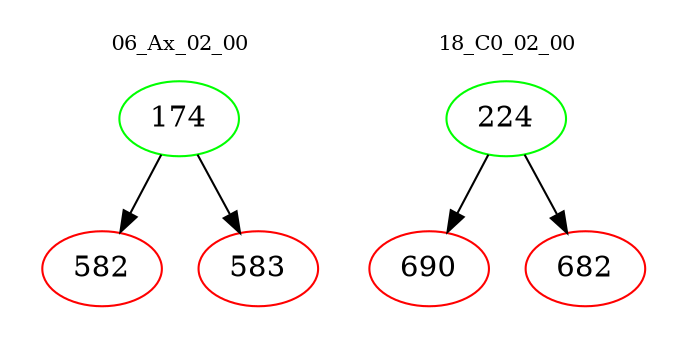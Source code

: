 digraph{
subgraph cluster_0 {
color = white
label = "06_Ax_02_00";
fontsize=10;
T0_174 [label="174", color="green"]
T0_174 -> T0_582 [color="black"]
T0_582 [label="582", color="red"]
T0_174 -> T0_583 [color="black"]
T0_583 [label="583", color="red"]
}
subgraph cluster_1 {
color = white
label = "18_C0_02_00";
fontsize=10;
T1_224 [label="224", color="green"]
T1_224 -> T1_690 [color="black"]
T1_690 [label="690", color="red"]
T1_224 -> T1_682 [color="black"]
T1_682 [label="682", color="red"]
}
}
